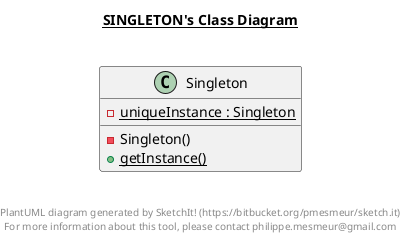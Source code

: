 @startuml

title __SINGLETON's Class Diagram__\n


    class Singleton {
        {static} - uniqueInstance : Singleton
        - Singleton()
        {static} + getInstance()
    }




right footer


PlantUML diagram generated by SketchIt! (https://bitbucket.org/pmesmeur/sketch.it)
For more information about this tool, please contact philippe.mesmeur@gmail.com
endfooter

@enduml
